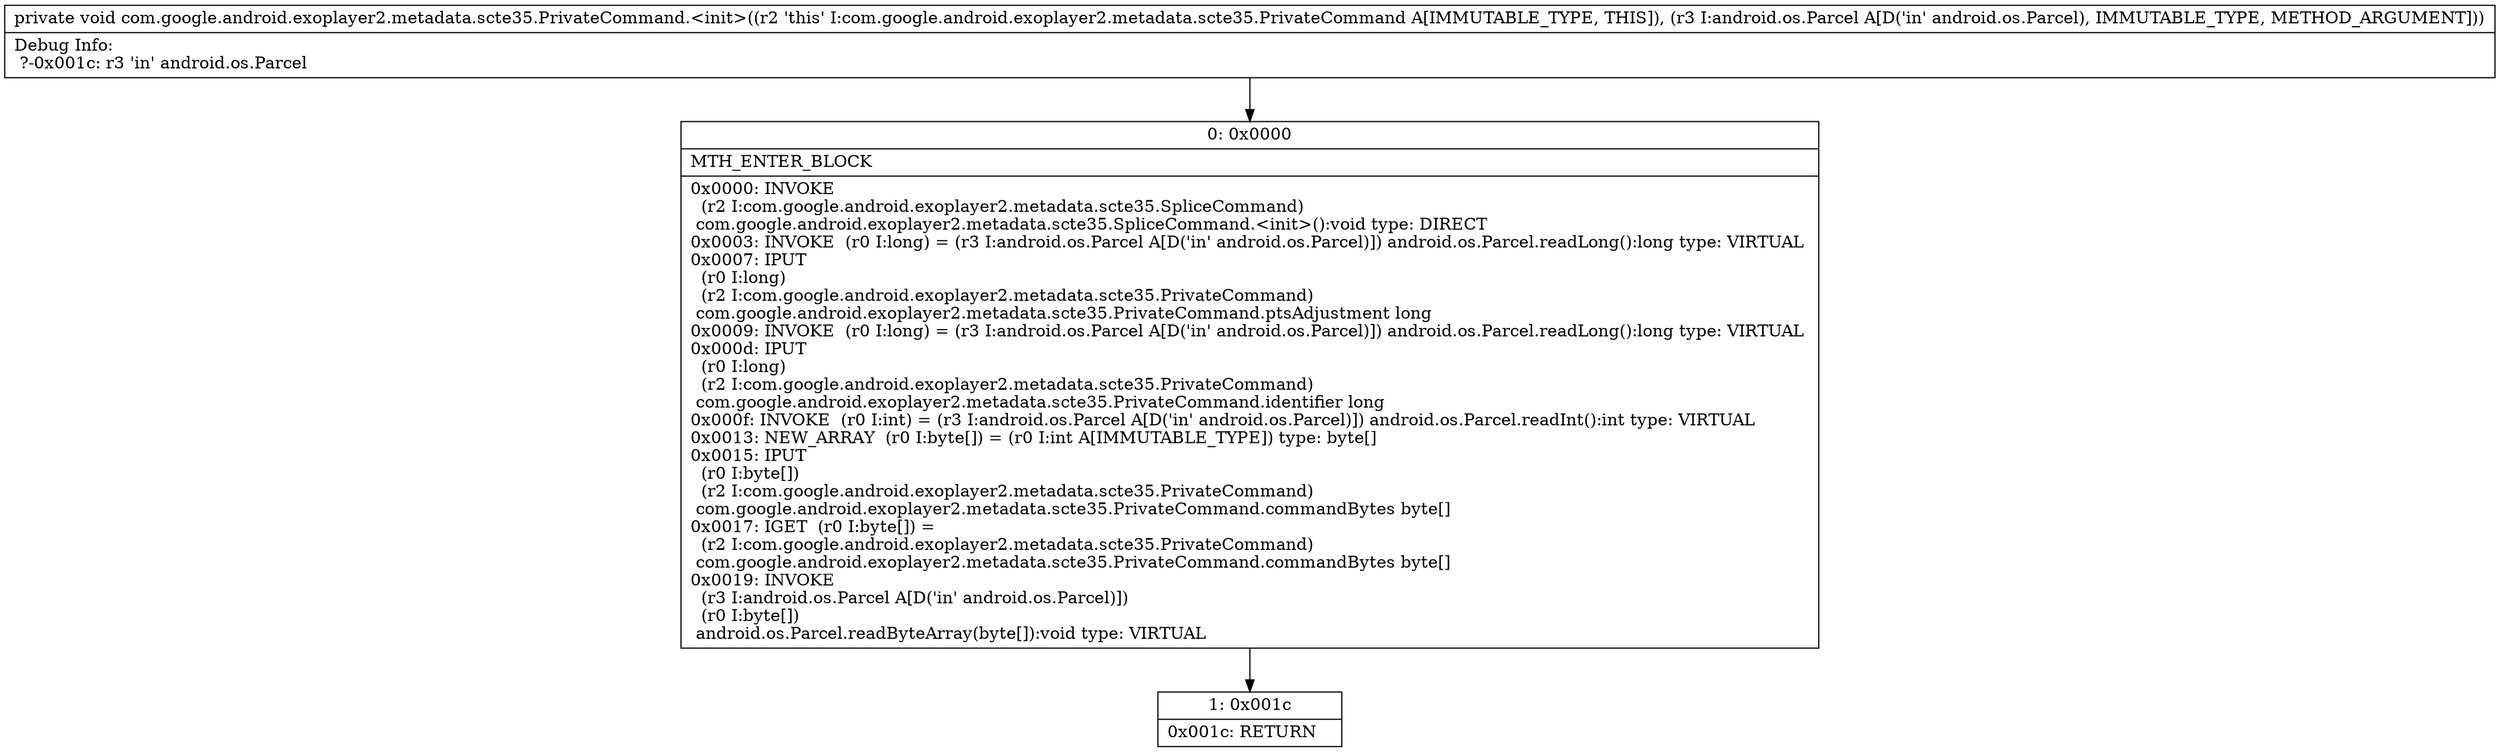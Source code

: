 digraph "CFG forcom.google.android.exoplayer2.metadata.scte35.PrivateCommand.\<init\>(Landroid\/os\/Parcel;)V" {
Node_0 [shape=record,label="{0\:\ 0x0000|MTH_ENTER_BLOCK\l|0x0000: INVOKE  \l  (r2 I:com.google.android.exoplayer2.metadata.scte35.SpliceCommand)\l com.google.android.exoplayer2.metadata.scte35.SpliceCommand.\<init\>():void type: DIRECT \l0x0003: INVOKE  (r0 I:long) = (r3 I:android.os.Parcel A[D('in' android.os.Parcel)]) android.os.Parcel.readLong():long type: VIRTUAL \l0x0007: IPUT  \l  (r0 I:long)\l  (r2 I:com.google.android.exoplayer2.metadata.scte35.PrivateCommand)\l com.google.android.exoplayer2.metadata.scte35.PrivateCommand.ptsAdjustment long \l0x0009: INVOKE  (r0 I:long) = (r3 I:android.os.Parcel A[D('in' android.os.Parcel)]) android.os.Parcel.readLong():long type: VIRTUAL \l0x000d: IPUT  \l  (r0 I:long)\l  (r2 I:com.google.android.exoplayer2.metadata.scte35.PrivateCommand)\l com.google.android.exoplayer2.metadata.scte35.PrivateCommand.identifier long \l0x000f: INVOKE  (r0 I:int) = (r3 I:android.os.Parcel A[D('in' android.os.Parcel)]) android.os.Parcel.readInt():int type: VIRTUAL \l0x0013: NEW_ARRAY  (r0 I:byte[]) = (r0 I:int A[IMMUTABLE_TYPE]) type: byte[] \l0x0015: IPUT  \l  (r0 I:byte[])\l  (r2 I:com.google.android.exoplayer2.metadata.scte35.PrivateCommand)\l com.google.android.exoplayer2.metadata.scte35.PrivateCommand.commandBytes byte[] \l0x0017: IGET  (r0 I:byte[]) = \l  (r2 I:com.google.android.exoplayer2.metadata.scte35.PrivateCommand)\l com.google.android.exoplayer2.metadata.scte35.PrivateCommand.commandBytes byte[] \l0x0019: INVOKE  \l  (r3 I:android.os.Parcel A[D('in' android.os.Parcel)])\l  (r0 I:byte[])\l android.os.Parcel.readByteArray(byte[]):void type: VIRTUAL \l}"];
Node_1 [shape=record,label="{1\:\ 0x001c|0x001c: RETURN   \l}"];
MethodNode[shape=record,label="{private void com.google.android.exoplayer2.metadata.scte35.PrivateCommand.\<init\>((r2 'this' I:com.google.android.exoplayer2.metadata.scte35.PrivateCommand A[IMMUTABLE_TYPE, THIS]), (r3 I:android.os.Parcel A[D('in' android.os.Parcel), IMMUTABLE_TYPE, METHOD_ARGUMENT]))  | Debug Info:\l  ?\-0x001c: r3 'in' android.os.Parcel\l}"];
MethodNode -> Node_0;
Node_0 -> Node_1;
}

